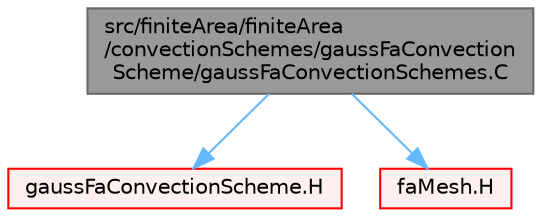 digraph "src/finiteArea/finiteArea/convectionSchemes/gaussFaConvectionScheme/gaussFaConvectionSchemes.C"
{
 // LATEX_PDF_SIZE
  bgcolor="transparent";
  edge [fontname=Helvetica,fontsize=10,labelfontname=Helvetica,labelfontsize=10];
  node [fontname=Helvetica,fontsize=10,shape=box,height=0.2,width=0.4];
  Node1 [id="Node000001",label="src/finiteArea/finiteArea\l/convectionSchemes/gaussFaConvection\lScheme/gaussFaConvectionSchemes.C",height=0.2,width=0.4,color="gray40", fillcolor="grey60", style="filled", fontcolor="black",tooltip=" "];
  Node1 -> Node2 [id="edge1_Node000001_Node000002",color="steelblue1",style="solid",tooltip=" "];
  Node2 [id="Node000002",label="gaussFaConvectionScheme.H",height=0.2,width=0.4,color="red", fillcolor="#FFF0F0", style="filled",URL="$gaussFaConvectionScheme_8H.html",tooltip=" "];
  Node1 -> Node150 [id="edge2_Node000001_Node000150",color="steelblue1",style="solid",tooltip=" "];
  Node150 [id="Node000150",label="faMesh.H",height=0.2,width=0.4,color="red", fillcolor="#FFF0F0", style="filled",URL="$faMesh_8H.html",tooltip=" "];
}
